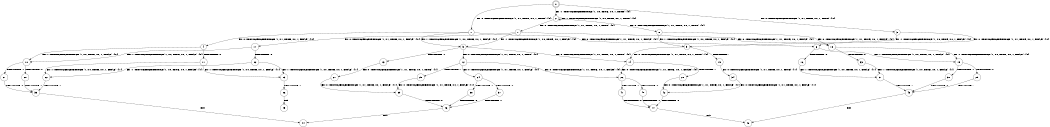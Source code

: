 digraph BCG {
size = "7, 10.5";
center = TRUE;
node [shape = circle];
0 [peripheries = 2];
0 -> 1 [label = "EX !0 !ATOMIC_EXCH_BRANCH (1, +1, TRUE, +0, 1, TRUE) !{0}"];
0 -> 2 [label = "EX !1 !ATOMIC_EXCH_BRANCH (1, +0, TRUE, +0, 1, TRUE) !{0}"];
0 -> 3 [label = "EX !0 !ATOMIC_EXCH_BRANCH (1, +1, TRUE, +0, 1, TRUE) !{0}"];
1 -> 4 [label = "EX !0 !ATOMIC_EXCH_BRANCH (1, +1, TRUE, +0, 1, FALSE) !{0}"];
1 -> 5 [label = "EX !1 !ATOMIC_EXCH_BRANCH (1, +0, TRUE, +0, 1, FALSE) !{0}"];
1 -> 6 [label = "EX !0 !ATOMIC_EXCH_BRANCH (1, +1, TRUE, +0, 1, FALSE) !{0}"];
2 -> 2 [label = "EX !1 !ATOMIC_EXCH_BRANCH (1, +0, TRUE, +0, 1, TRUE) !{0}"];
2 -> 7 [label = "EX !0 !ATOMIC_EXCH_BRANCH (1, +1, TRUE, +0, 1, TRUE) !{0}"];
2 -> 8 [label = "EX !0 !ATOMIC_EXCH_BRANCH (1, +1, TRUE, +0, 1, TRUE) !{0}"];
3 -> 9 [label = "EX !1 !ATOMIC_EXCH_BRANCH (1, +0, TRUE, +0, 1, FALSE) !{0}"];
3 -> 6 [label = "EX !0 !ATOMIC_EXCH_BRANCH (1, +1, TRUE, +0, 1, FALSE) !{0}"];
4 -> 10 [label = "EX !1 !ATOMIC_EXCH_BRANCH (1, +0, TRUE, +0, 1, FALSE) !{0}"];
4 -> 11 [label = "TERMINATE !0"];
5 -> 12 [label = "EX !0 !ATOMIC_EXCH_BRANCH (1, +1, TRUE, +0, 1, TRUE) !{0}"];
5 -> 13 [label = "TERMINATE !1"];
5 -> 14 [label = "EX !0 !ATOMIC_EXCH_BRANCH (1, +1, TRUE, +0, 1, TRUE) !{0}"];
6 -> 15 [label = "EX !1 !ATOMIC_EXCH_BRANCH (1, +0, TRUE, +0, 1, FALSE) !{0}"];
6 -> 16 [label = "TERMINATE !0"];
7 -> 17 [label = "EX !0 !ATOMIC_EXCH_BRANCH (1, +1, TRUE, +0, 1, FALSE) !{0}"];
7 -> 5 [label = "EX !1 !ATOMIC_EXCH_BRANCH (1, +0, TRUE, +0, 1, FALSE) !{0}"];
7 -> 18 [label = "EX !0 !ATOMIC_EXCH_BRANCH (1, +1, TRUE, +0, 1, FALSE) !{0}"];
8 -> 9 [label = "EX !1 !ATOMIC_EXCH_BRANCH (1, +0, TRUE, +0, 1, FALSE) !{0}"];
8 -> 18 [label = "EX !0 !ATOMIC_EXCH_BRANCH (1, +1, TRUE, +0, 1, FALSE) !{0}"];
9 -> 19 [label = "TERMINATE !1"];
9 -> 14 [label = "EX !0 !ATOMIC_EXCH_BRANCH (1, +1, TRUE, +0, 1, TRUE) !{0}"];
10 -> 20 [label = "TERMINATE !0"];
10 -> 21 [label = "TERMINATE !1"];
11 -> 22 [label = "EX !1 !ATOMIC_EXCH_BRANCH (1, +0, TRUE, +0, 1, FALSE) !{1}"];
11 -> 23 [label = "EX !1 !ATOMIC_EXCH_BRANCH (1, +0, TRUE, +0, 1, FALSE) !{1}"];
12 -> 24 [label = "EX !0 !ATOMIC_EXCH_BRANCH (1, +1, TRUE, +0, 1, FALSE) !{0}"];
12 -> 25 [label = "TERMINATE !1"];
12 -> 26 [label = "EX !0 !ATOMIC_EXCH_BRANCH (1, +1, TRUE, +0, 1, FALSE) !{0}"];
13 -> 27 [label = "EX !0 !ATOMIC_EXCH_BRANCH (1, +1, TRUE, +0, 1, TRUE) !{1}"];
14 -> 28 [label = "TERMINATE !1"];
14 -> 26 [label = "EX !0 !ATOMIC_EXCH_BRANCH (1, +1, TRUE, +0, 1, FALSE) !{0}"];
15 -> 29 [label = "TERMINATE !0"];
15 -> 30 [label = "TERMINATE !1"];
16 -> 31 [label = "EX !1 !ATOMIC_EXCH_BRANCH (1, +0, TRUE, +0, 1, FALSE) !{1}"];
17 -> 10 [label = "EX !1 !ATOMIC_EXCH_BRANCH (1, +0, TRUE, +0, 1, FALSE) !{0}"];
17 -> 32 [label = "TERMINATE !0"];
18 -> 15 [label = "EX !1 !ATOMIC_EXCH_BRANCH (1, +0, TRUE, +0, 1, FALSE) !{0}"];
18 -> 33 [label = "TERMINATE !0"];
19 -> 34 [label = "EX !0 !ATOMIC_EXCH_BRANCH (1, +1, TRUE, +0, 1, TRUE) !{1}"];
20 -> 35 [label = "TERMINATE !1"];
21 -> 35 [label = "TERMINATE !0"];
22 -> 35 [label = "TERMINATE !1"];
23 -> 36 [label = "TERMINATE !1"];
24 -> 37 [label = "TERMINATE !0"];
24 -> 38 [label = "TERMINATE !1"];
25 -> 39 [label = "EX !0 !ATOMIC_EXCH_BRANCH (1, +1, TRUE, +0, 1, FALSE) !{1}"];
26 -> 40 [label = "TERMINATE !0"];
26 -> 41 [label = "TERMINATE !1"];
27 -> 39 [label = "EX !0 !ATOMIC_EXCH_BRANCH (1, +1, TRUE, +0, 1, FALSE) !{1}"];
28 -> 42 [label = "EX !0 !ATOMIC_EXCH_BRANCH (1, +1, TRUE, +0, 1, FALSE) !{1}"];
29 -> 43 [label = "TERMINATE !1"];
30 -> 43 [label = "TERMINATE !0"];
31 -> 43 [label = "TERMINATE !1"];
32 -> 22 [label = "EX !1 !ATOMIC_EXCH_BRANCH (1, +0, TRUE, +0, 1, FALSE) !{1}"];
32 -> 23 [label = "EX !1 !ATOMIC_EXCH_BRANCH (1, +0, TRUE, +0, 1, FALSE) !{1}"];
33 -> 31 [label = "EX !1 !ATOMIC_EXCH_BRANCH (1, +0, TRUE, +0, 1, FALSE) !{1}"];
34 -> 42 [label = "EX !0 !ATOMIC_EXCH_BRANCH (1, +1, TRUE, +0, 1, FALSE) !{1}"];
35 -> 44 [label = "exit"];
36 -> 45 [label = "exit"];
37 -> 46 [label = "TERMINATE !1"];
38 -> 46 [label = "TERMINATE !0"];
39 -> 46 [label = "TERMINATE !0"];
40 -> 47 [label = "TERMINATE !1"];
41 -> 47 [label = "TERMINATE !0"];
42 -> 47 [label = "TERMINATE !0"];
43 -> 48 [label = "exit"];
46 -> 44 [label = "exit"];
47 -> 48 [label = "exit"];
}
